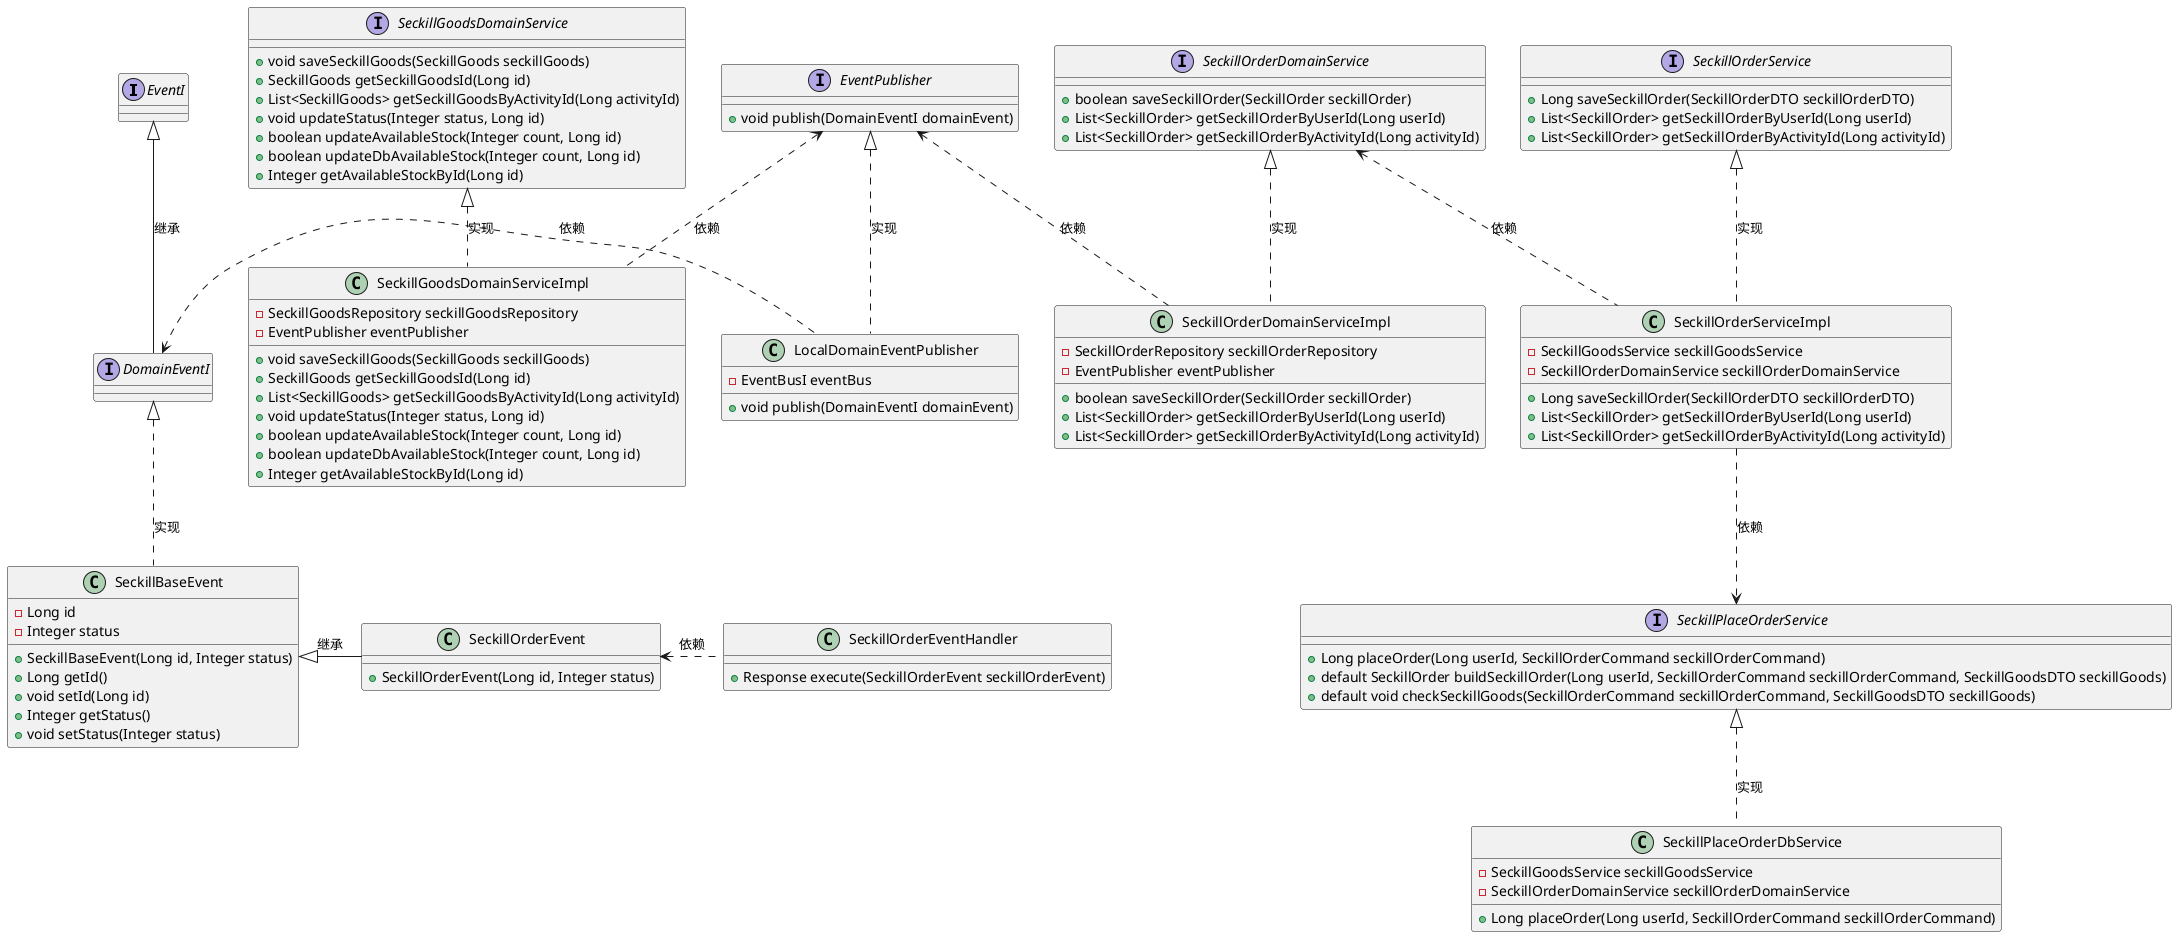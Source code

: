 @startuml
'https://plantuml.com/class-diagram


interface EventI

interface DomainEventI

interface EventPublisher{
    + void publish(DomainEventI domainEvent)
}

interface SeckillOrderDomainService{
    + boolean saveSeckillOrder(SeckillOrder seckillOrder)
    + List<SeckillOrder> getSeckillOrderByUserId(Long userId)
    + List<SeckillOrder> getSeckillOrderByActivityId(Long activityId)
}

interface SeckillOrderService{
    + Long saveSeckillOrder(SeckillOrderDTO seckillOrderDTO)
    + List<SeckillOrder> getSeckillOrderByUserId(Long userId)
    + List<SeckillOrder> getSeckillOrderByActivityId(Long activityId)
}

interface SeckillPlaceOrderService{
    + Long placeOrder(Long userId, SeckillOrderCommand seckillOrderCommand)
    + default SeckillOrder buildSeckillOrder(Long userId, SeckillOrderCommand seckillOrderCommand, SeckillGoodsDTO seckillGoods)
    + default void checkSeckillGoods(SeckillOrderCommand seckillOrderCommand, SeckillGoodsDTO seckillGoods)
}

interface SeckillGoodsDomainService{
    + void saveSeckillGoods(SeckillGoods seckillGoods)
    + SeckillGoods getSeckillGoodsId(Long id)
    + List<SeckillGoods> getSeckillGoodsByActivityId(Long activityId)
    + void updateStatus(Integer status, Long id)
    + boolean updateAvailableStock(Integer count, Long id)
    + boolean updateDbAvailableStock(Integer count, Long id)
    + Integer getAvailableStockById(Long id)
}

class SeckillGoodsDomainServiceImpl{
    - SeckillGoodsRepository seckillGoodsRepository
    - EventPublisher eventPublisher
    + void saveSeckillGoods(SeckillGoods seckillGoods)
    + SeckillGoods getSeckillGoodsId(Long id)
    + List<SeckillGoods> getSeckillGoodsByActivityId(Long activityId)
    + void updateStatus(Integer status, Long id)
    + boolean updateAvailableStock(Integer count, Long id)
    + boolean updateDbAvailableStock(Integer count, Long id)
    + Integer getAvailableStockById(Long id)
}

class SeckillPlaceOrderDbService{
    - SeckillGoodsService seckillGoodsService
    - SeckillOrderDomainService seckillOrderDomainService
    + Long placeOrder(Long userId, SeckillOrderCommand seckillOrderCommand)
}

class SeckillOrderDomainServiceImpl{
    - SeckillOrderRepository seckillOrderRepository
    - EventPublisher eventPublisher
    + boolean saveSeckillOrder(SeckillOrder seckillOrder)
    + List<SeckillOrder> getSeckillOrderByUserId(Long userId)
    + List<SeckillOrder> getSeckillOrderByActivityId(Long activityId)
}

class SeckillOrderServiceImpl{
    - SeckillGoodsService seckillGoodsService
    - SeckillOrderDomainService seckillOrderDomainService
    + Long saveSeckillOrder(SeckillOrderDTO seckillOrderDTO)
    + List<SeckillOrder> getSeckillOrderByUserId(Long userId)
    + List<SeckillOrder> getSeckillOrderByActivityId(Long activityId)
}

class SeckillBaseEvent{
    - Long id
    - Integer status
    + SeckillBaseEvent(Long id, Integer status)
    + Long getId()
    + void setId(Long id)
    + Integer getStatus()
    + void setStatus(Integer status)
}

class SeckillOrderEvent{
    + SeckillOrderEvent(Long id, Integer status)
}

class LocalDomainEventPublisher{
    - EventBusI eventBus
    + void publish(DomainEventI domainEvent)
}

class SeckillOrderEventHandler{
    + Response execute(SeckillOrderEvent seckillOrderEvent)
}

EventI <|-- DomainEventI : 继承
DomainEventI <|..  SeckillBaseEvent : 实现
SeckillGoodsDomainService <|..  SeckillGoodsDomainServiceImpl : 实现
SeckillPlaceOrderService <|..  SeckillPlaceOrderDbService : 实现
SeckillOrderDomainService <|.. SeckillOrderDomainServiceImpl : 实现
SeckillOrderService <|.. SeckillOrderServiceImpl : 实现
EventPublisher <.. SeckillOrderDomainServiceImpl : 依赖
EventPublisher <.. SeckillGoodsDomainServiceImpl : 依赖
SeckillOrderDomainService <.. SeckillOrderServiceImpl : 依赖
SeckillOrderServiceImpl ..> SeckillPlaceOrderService : 依赖
EventPublisher <|.. LocalDomainEventPublisher : 实现
DomainEventI <. LocalDomainEventPublisher : 依赖
SeckillBaseEvent <|- SeckillOrderEvent : 继承
SeckillOrderEvent <. SeckillOrderEventHandler : 依赖
@enduml